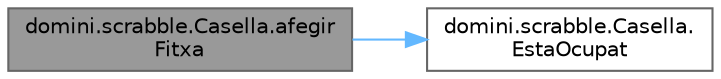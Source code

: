 digraph "domini.scrabble.Casella.afegirFitxa"
{
 // INTERACTIVE_SVG=YES
 // LATEX_PDF_SIZE
  bgcolor="transparent";
  edge [fontname=Helvetica,fontsize=10,labelfontname=Helvetica,labelfontsize=10];
  node [fontname=Helvetica,fontsize=10,shape=box,height=0.2,width=0.4];
  rankdir="LR";
  Node1 [id="Node000001",label="domini.scrabble.Casella.afegir\lFitxa",height=0.2,width=0.4,color="gray40", fillcolor="grey60", style="filled", fontcolor="black",tooltip="Afegeix una fitxa a la casella."];
  Node1 -> Node2 [id="edge1_Node000001_Node000002",color="steelblue1",style="solid",tooltip=" "];
  Node2 [id="Node000002",label="domini.scrabble.Casella.\lEstaOcupat",height=0.2,width=0.4,color="grey40", fillcolor="white", style="filled",URL="$classdomini_1_1scrabble_1_1_casella.html#a45ad0a3aaeacf1bc4896a7a99c068dd3",tooltip="Comprova si la casella està ocupada per una fitxa."];
}
